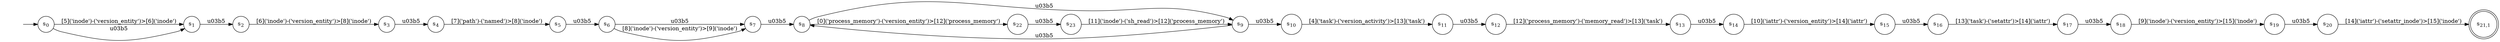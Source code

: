 digraph NFA {
    rankdir = LR;
    I [style = invis];
    I -> S0;
    S0 [label = <s<sub>0</sub>>, shape = circle];
    S1 [label = <s<sub>1</sub>>, shape = circle];
    S2 [label = <s<sub>2</sub>>, shape = circle];
    S3 [label = <s<sub>3</sub>>, shape = circle];
    S4 [label = <s<sub>4</sub>>, shape = circle];
    S5 [label = <s<sub>5</sub>>, shape = circle];
    S6 [label = <s<sub>6</sub>>, shape = circle];
    S7 [label = <s<sub>7</sub>>, shape = circle];
    S8 [label = <s<sub>8</sub>>, shape = circle];
    S9 [label = <s<sub>9</sub>>, shape = circle];
    S9 -> S8 [label = "\u03b5"];
    S10 [label = <s<sub>10</sub>>, shape = circle];
    S11 [label = <s<sub>11</sub>>, shape = circle];
    S12 [label = <s<sub>12</sub>>, shape = circle];
    S13 [label = <s<sub>13</sub>>, shape = circle];
    S14 [label = <s<sub>14</sub>>, shape = circle];
    S15 [label = <s<sub>15</sub>>, shape = circle];
    S16 [label = <s<sub>16</sub>>, shape = circle];
    S17 [label = <s<sub>17</sub>>, shape = circle];
    S18 [label = <s<sub>18</sub>>, shape = circle];
    S19 [label = <s<sub>19</sub>>, shape = circle];
    S20 [label = <s<sub>20</sub>>, shape = circle];
    S21 [label = <s<sub>21,1</sub>>, shape = circle, peripheries = 2];
    S20 -> S21 [label = "[14]('iattr')-('setattr_inode')>[15]('inode')"];
    S19 -> S20 [label = "\u03b5"];
    S18 -> S19 [label = "[9]('inode')-('version_entity')>[15]('inode')"];
    S17 -> S18 [label = "\u03b5"];
    S16 -> S17 [label = "[13]('task')-('setattr')>[14]('iattr')"];
    S15 -> S16 [label = "\u03b5"];
    S14 -> S15 [label = "[10]('iattr')-('version_entity')>[14]('iattr')"];
    S13 -> S14 [label = "\u03b5"];
    S12 -> S13 [label = "[12]('process_memory')-('memory_read')>[13]('task')"];
    S11 -> S12 [label = "\u03b5"];
    S10 -> S11 [label = "[4]('task')-('version_activity')>[13]('task')"];
    S9 -> S10 [label = "\u03b5"];
    S8 -> S9 [label = "\u03b5"];
    S22 [label = <s<sub>22</sub>>, shape = circle];
    S23 [label = <s<sub>23</sub>>, shape = circle];
    S23 -> S9 [label = "[11]('inode')-('sh_read')>[12]('process_memory')"];
    S22 -> S23 [label = "\u03b5"];
    S8 -> S22 [label = "[0]('process_memory')-('version_entity')>[12]('process_memory')"];
    S7 -> S8 [label = "\u03b5"];
    S6 -> S7 [label = "\u03b5"];
    S6 -> S7 [label = "[8]('inode')-('version_entity')>[9]('inode')"];
    S5 -> S6 [label = "\u03b5"];
    S4 -> S5 [label = "[7]('path')-('named')>[8]('inode')"];
    S3 -> S4 [label = "\u03b5"];
    S2 -> S3 [label = "[6]('inode')-('version_entity')>[8]('inode')"];
    S1 -> S2 [label = "\u03b5"];
    S0 -> S1 [label = "[5]('inode')-('version_entity')>[6]('inode')"];
    S0 -> S1 [label = "\u03b5"];
}
